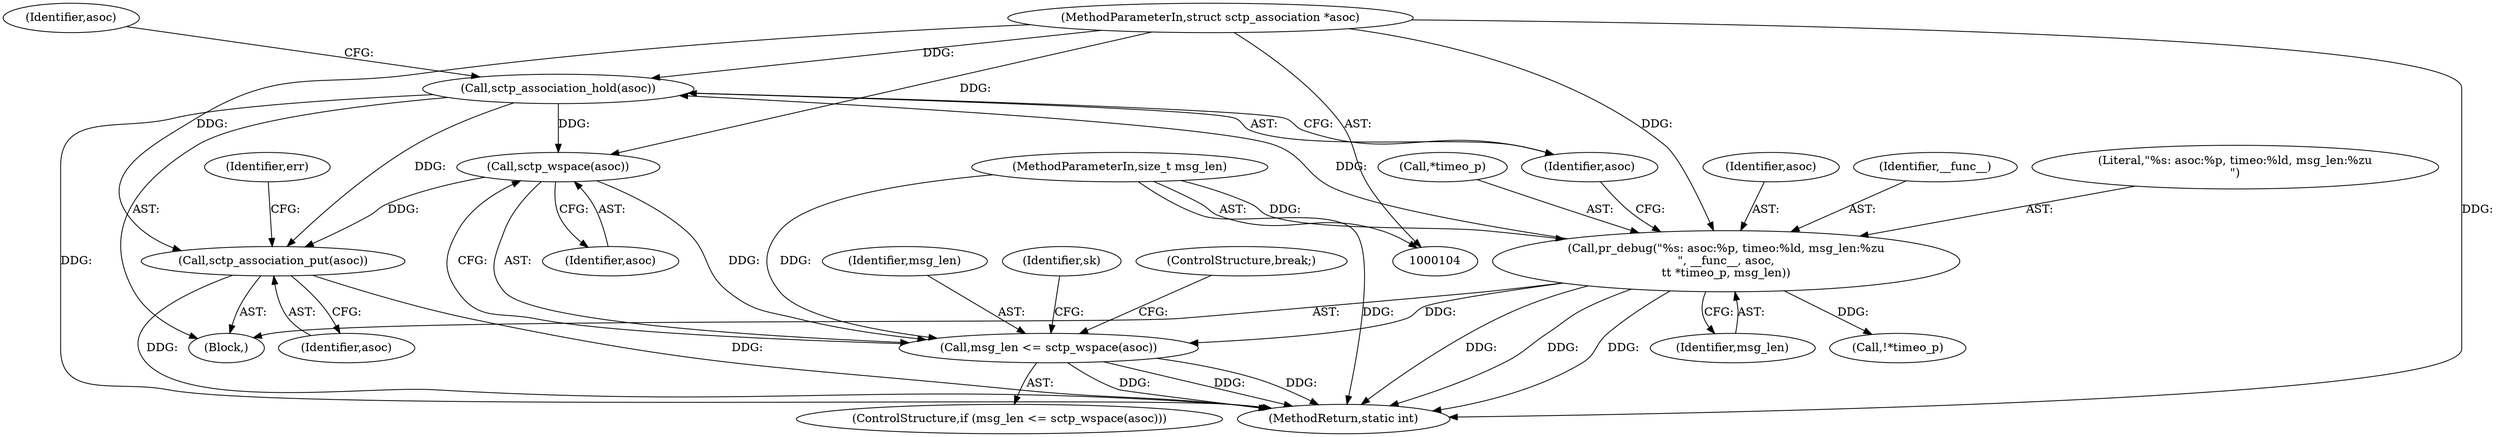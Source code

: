digraph "0_linux_2dcab598484185dea7ec22219c76dcdd59e3cb90@pointer" {
"1000176" [label="(Call,sctp_wspace(asoc))"];
"1000135" [label="(Call,sctp_association_hold(asoc))"];
"1000128" [label="(Call,pr_debug(\"%s: asoc:%p, timeo:%ld, msg_len:%zu\n\", __func__, asoc,\n\t\t *timeo_p, msg_len))"];
"1000105" [label="(MethodParameterIn,struct sctp_association *asoc)"];
"1000107" [label="(MethodParameterIn,size_t msg_len)"];
"1000174" [label="(Call,msg_len <= sctp_wspace(asoc))"];
"1000208" [label="(Call,sctp_association_put(asoc))"];
"1000175" [label="(Identifier,msg_len)"];
"1000180" [label="(Identifier,sk)"];
"1000142" [label="(Identifier,asoc)"];
"1000105" [label="(MethodParameterIn,struct sctp_association *asoc)"];
"1000208" [label="(Call,sctp_association_put(asoc))"];
"1000176" [label="(Call,sctp_wspace(asoc))"];
"1000128" [label="(Call,pr_debug(\"%s: asoc:%p, timeo:%ld, msg_len:%zu\n\", __func__, asoc,\n\t\t *timeo_p, msg_len))"];
"1000136" [label="(Identifier,asoc)"];
"1000231" [label="(MethodReturn,static int)"];
"1000177" [label="(Identifier,asoc)"];
"1000131" [label="(Identifier,asoc)"];
"1000134" [label="(Identifier,msg_len)"];
"1000130" [label="(Identifier,__func__)"];
"1000135" [label="(Call,sctp_association_hold(asoc))"];
"1000174" [label="(Call,msg_len <= sctp_wspace(asoc))"];
"1000107" [label="(MethodParameterIn,size_t msg_len)"];
"1000209" [label="(Identifier,asoc)"];
"1000173" [label="(ControlStructure,if (msg_len <= sctp_wspace(asoc)))"];
"1000178" [label="(ControlStructure,break;)"];
"1000108" [label="(Block,)"];
"1000129" [label="(Literal,\"%s: asoc:%p, timeo:%ld, msg_len:%zu\n\")"];
"1000148" [label="(Call,!*timeo_p)"];
"1000211" [label="(Identifier,err)"];
"1000132" [label="(Call,*timeo_p)"];
"1000176" -> "1000174"  [label="AST: "];
"1000176" -> "1000177"  [label="CFG: "];
"1000177" -> "1000176"  [label="AST: "];
"1000174" -> "1000176"  [label="CFG: "];
"1000176" -> "1000174"  [label="DDG: "];
"1000135" -> "1000176"  [label="DDG: "];
"1000105" -> "1000176"  [label="DDG: "];
"1000176" -> "1000208"  [label="DDG: "];
"1000135" -> "1000108"  [label="AST: "];
"1000135" -> "1000136"  [label="CFG: "];
"1000136" -> "1000135"  [label="AST: "];
"1000142" -> "1000135"  [label="CFG: "];
"1000135" -> "1000231"  [label="DDG: "];
"1000128" -> "1000135"  [label="DDG: "];
"1000105" -> "1000135"  [label="DDG: "];
"1000135" -> "1000208"  [label="DDG: "];
"1000128" -> "1000108"  [label="AST: "];
"1000128" -> "1000134"  [label="CFG: "];
"1000129" -> "1000128"  [label="AST: "];
"1000130" -> "1000128"  [label="AST: "];
"1000131" -> "1000128"  [label="AST: "];
"1000132" -> "1000128"  [label="AST: "];
"1000134" -> "1000128"  [label="AST: "];
"1000136" -> "1000128"  [label="CFG: "];
"1000128" -> "1000231"  [label="DDG: "];
"1000128" -> "1000231"  [label="DDG: "];
"1000128" -> "1000231"  [label="DDG: "];
"1000105" -> "1000128"  [label="DDG: "];
"1000107" -> "1000128"  [label="DDG: "];
"1000128" -> "1000148"  [label="DDG: "];
"1000128" -> "1000174"  [label="DDG: "];
"1000105" -> "1000104"  [label="AST: "];
"1000105" -> "1000231"  [label="DDG: "];
"1000105" -> "1000208"  [label="DDG: "];
"1000107" -> "1000104"  [label="AST: "];
"1000107" -> "1000231"  [label="DDG: "];
"1000107" -> "1000174"  [label="DDG: "];
"1000174" -> "1000173"  [label="AST: "];
"1000175" -> "1000174"  [label="AST: "];
"1000178" -> "1000174"  [label="CFG: "];
"1000180" -> "1000174"  [label="CFG: "];
"1000174" -> "1000231"  [label="DDG: "];
"1000174" -> "1000231"  [label="DDG: "];
"1000174" -> "1000231"  [label="DDG: "];
"1000208" -> "1000108"  [label="AST: "];
"1000208" -> "1000209"  [label="CFG: "];
"1000209" -> "1000208"  [label="AST: "];
"1000211" -> "1000208"  [label="CFG: "];
"1000208" -> "1000231"  [label="DDG: "];
"1000208" -> "1000231"  [label="DDG: "];
}
